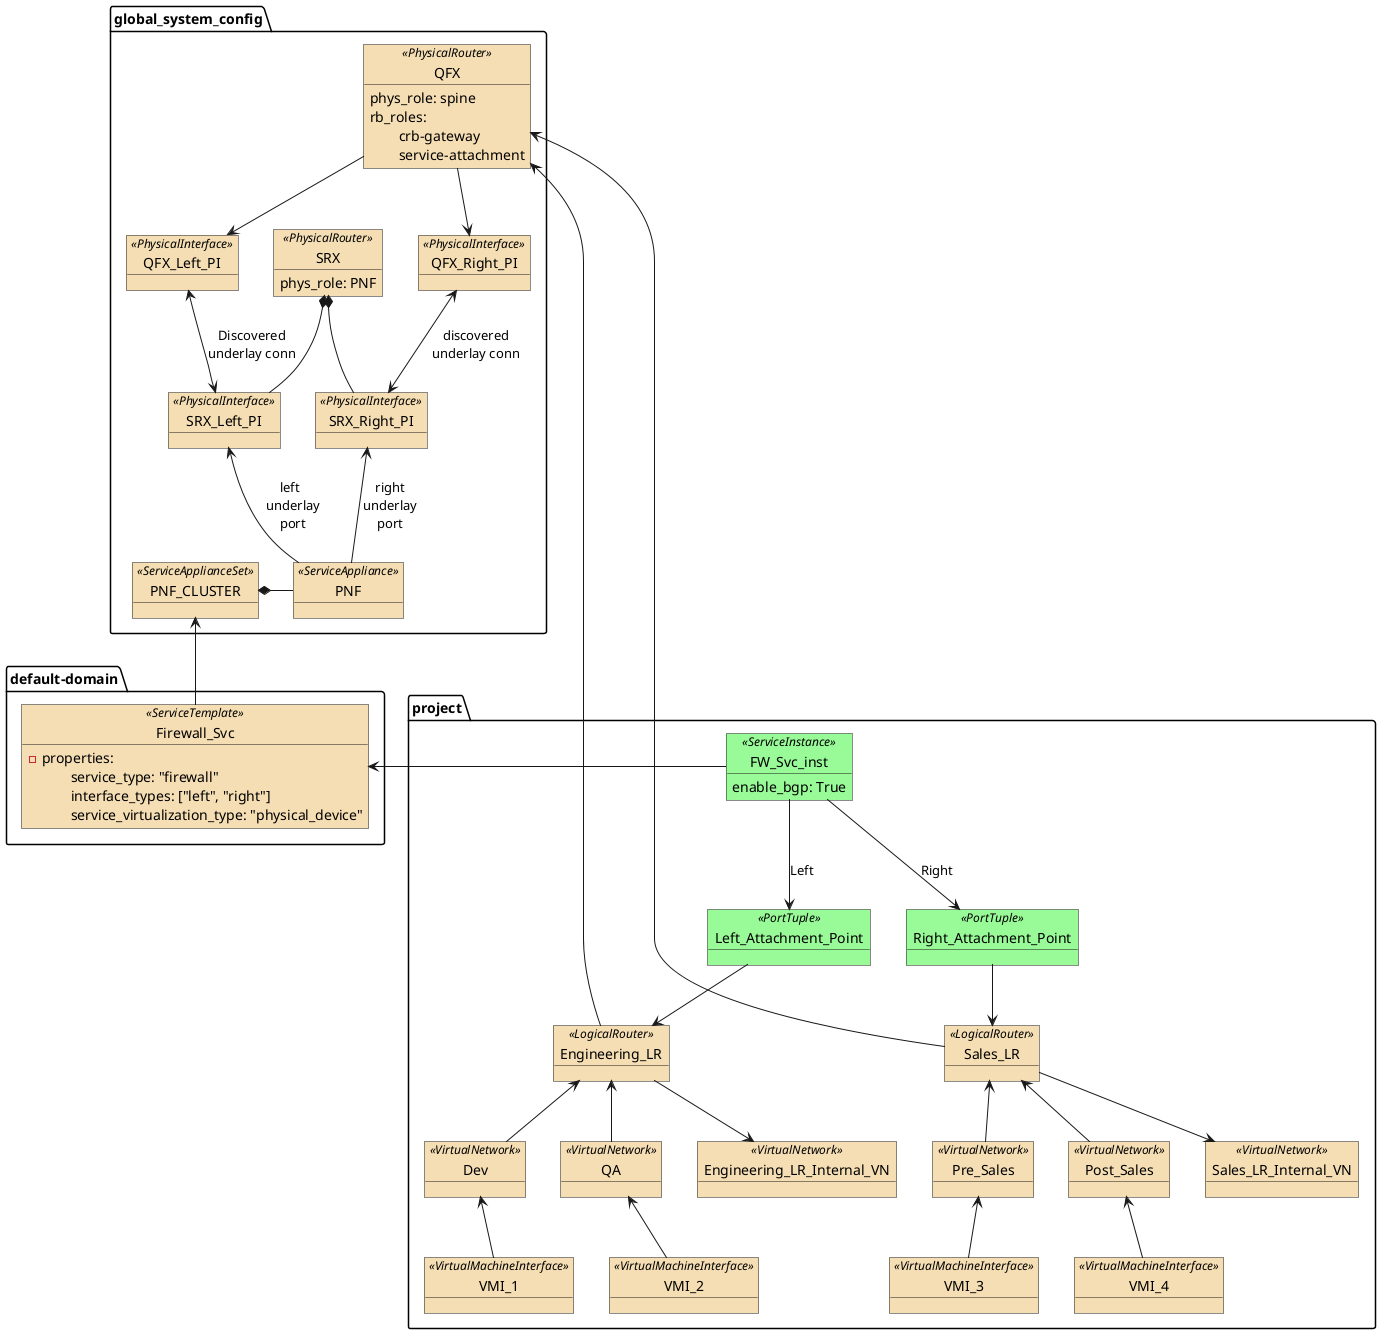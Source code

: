 @startuml

skinparam object {
	BackgroundColor PaleGreen
	BackgroundColor<<PhysicalRouter>> Wheat
	BackgroundColor<<PhysicalInterface>> Wheat
	BackgroundColor<<LogicalRouter>> Wheat
	BackgroundColor<<VirtualNetwork>> Wheat
	BackgroundColor<<VirtualMachineInterface>> Wheat
	BackgroundColor<<ServiceApplianceSet>> Wheat
	BackgroundColor<<ServiceAppliance>> Wheat
	BackgroundColor<<ServiceTemplate>> Wheat
}

package default-domain {
    object Firewall_Svc<<ServiceTemplate>> {
        - properties:
            \tservice_type: "firewall"
            \tinterface_types: ["left", "right"]
            \tservice_virtualization_type: "physical_device"
    }
}

package global_system_config {
    
    object SRX<<PhysicalRouter>> {
        phys_role: PNF
    }

    object SRX_Left_PI<<PhysicalInterface>> {
    }

    object SRX_Right_PI<<PhysicalInterface>> {
    }

    object PNF_CLUSTER<<ServiceApplianceSet>> {
    }

    object PNF<<ServiceAppliance>> {
    }

    object QFX<<PhysicalRouter>> {
        phys_role: spine
        rb_roles:
            \tcrb-gateway
            \tservice-attachment
    }

    object QFX_Left_PI<<PhysicalInterface>> {
    }

    object QFX_Right_PI<<PhysicalInterface>> {
    }

    SRX *-- SRX_Left_PI
    SRX *-- SRX_Right_PI

    QFX --> QFX_Left_PI
    QFX --> QFX_Right_PI

    QFX_Left_PI <--> SRX_Left_PI: Discovered\nunderlay conn
    QFX_Right_PI <--> SRX_Right_PI: discovered\nunderlay conn


    PNF_CLUSTER *- PNF
    SRX_Left_PI <-- PNF: "left\t\t\nunderlay\t\t\nport\t\t"
    SRX_Right_PI <-- PNF: right\nunderlay\nport
}

package project {
    object FW_Svc_inst<<ServiceInstance>> {
        enable_bgp: True
    }
    
    object Engineering_LR<<LogicalRouter>> {
    }
    
    object Sales_LR<<LogicalRouter>> {
    }
    
    object Dev<<VirtualNetwork>> {
    }
    
    object QA<<VirtualNetwork>> {
    }
    
    object Pre_Sales<<VirtualNetwork>> {
    }
    
    object Post_Sales<<VirtualNetwork>> {
    }
    
    object Engineering_LR_Internal_VN<<VirtualNetwork>> {
    }
    
    object Sales_LR_Internal_VN<<VirtualNetwork>> {
    }
    
    object Left_Attachment_Point<<PortTuple>> {
    }
    
    object Right_Attachment_Point<<PortTuple>> {
    }
    
    object VMI_1<<VirtualMachineInterface>> {
    }
    
    object VMI_2<<VirtualMachineInterface>> {
    }
    
    object VMI_3<<VirtualMachineInterface>> {
    }
    
    object VMI_4<<VirtualMachineInterface>> {
    }
    
    Dev <-- VMI_1
    QA <-- VMI_2
    Pre_Sales <-- VMI_3
    Post_Sales <-- VMI_4
    
    Engineering_LR <-- Dev
    Engineering_LR <-- QA
    Engineering_LR --> Engineering_LR_Internal_VN


    Sales_LR <-- Pre_Sales
    Sales_LR <-- Post_Sales
    Sales_LR --> Sales_LR_Internal_VN
    
    FW_Svc_inst --> Left_Attachment_Point: Left
    FW_Svc_inst --> Right_Attachment_Point: Right 
    
    Left_Attachment_Point --> Engineering_LR
    Right_Attachment_Point --> Sales_LR
}


PNF_CLUSTER <-- Firewall_Svc
Firewall_Svc <- FW_Svc_inst
QFX <- Engineering_LR
QFX <- Sales_LR

@enduml